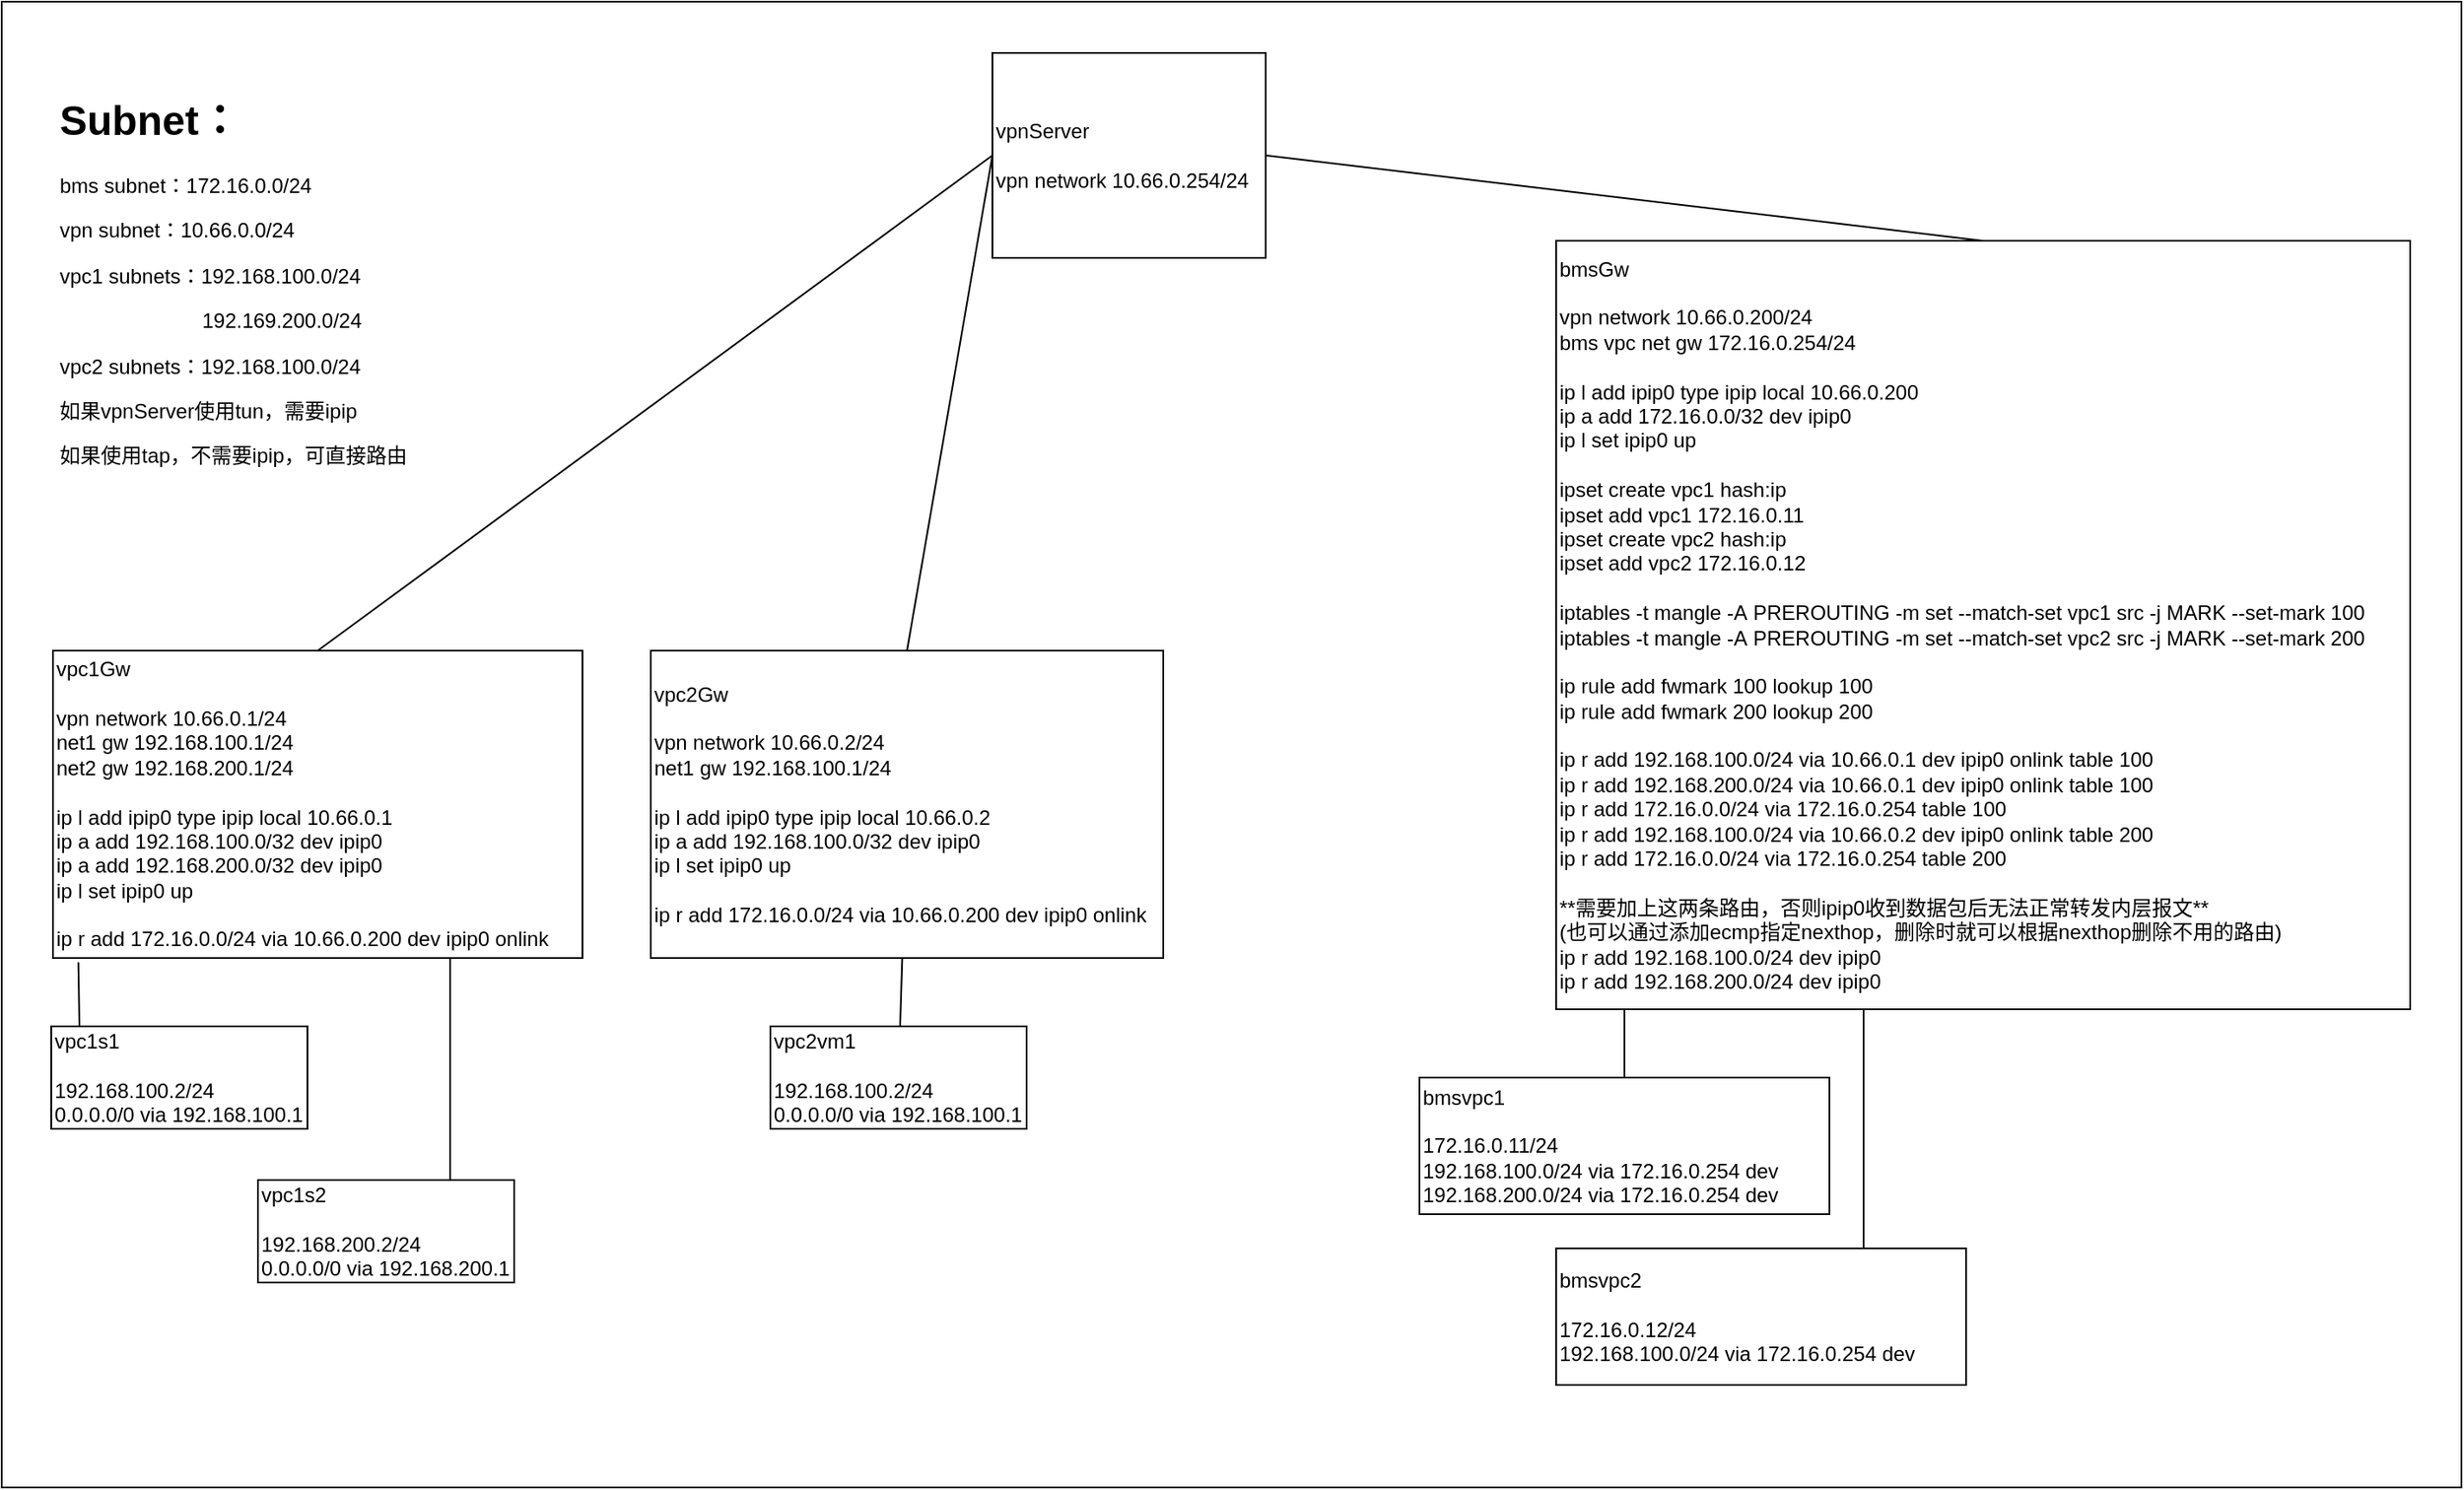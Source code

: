 <mxfile>
    <diagram id="8-gHBJNXY116IcpQowIu" name="裸金属和vpc网络互联方案">
        <mxGraphModel dx="663" dy="692" grid="1" gridSize="10" guides="1" tooltips="1" connect="1" arrows="1" fold="1" page="1" pageScale="1" pageWidth="827" pageHeight="1169" math="0" shadow="0">
            <root>
                <mxCell id="0"/>
                <mxCell id="1" parent="0"/>
                <mxCell id="3rztDwTV78hEcu9ESxNu-22" value="" style="rounded=0;whiteSpace=wrap;html=1;" parent="1" vertex="1">
                    <mxGeometry x="100" y="120" width="1440" height="870" as="geometry"/>
                </mxCell>
                <mxCell id="3rztDwTV78hEcu9ESxNu-1" value="&lt;h1&gt;Subnet：&lt;/h1&gt;&lt;p&gt;bms subnet：172.16.0.0/24&lt;/p&gt;&lt;p&gt;vpn subnet：10.66.0.0/24&lt;/p&gt;&lt;p&gt;vpc1 subnets：192.168.100.0/24&lt;/p&gt;&lt;p&gt;&amp;nbsp; &amp;nbsp; &amp;nbsp; &amp;nbsp; &amp;nbsp; &amp;nbsp; &amp;nbsp; &amp;nbsp; &amp;nbsp; &amp;nbsp; &amp;nbsp; &amp;nbsp; &amp;nbsp;192.169.200.0/24&lt;/p&gt;&lt;p&gt;vpc2 subnets：192.168.100.0/24&lt;/p&gt;&lt;p&gt;如果vpnServer使用tun，需要ipip&lt;/p&gt;&lt;p&gt;如果使用tap，不需要ipip，可直接路由&lt;/p&gt;" style="text;html=1;strokeColor=none;fillColor=none;spacing=5;spacingTop=-20;whiteSpace=wrap;overflow=hidden;rounded=0;" parent="1" vertex="1">
                    <mxGeometry x="129" y="170" width="251" height="240" as="geometry"/>
                </mxCell>
                <mxCell id="3rztDwTV78hEcu9ESxNu-18" style="edgeStyle=none;html=1;exitX=0.5;exitY=0;exitDx=0;exitDy=0;entryX=0;entryY=0.5;entryDx=0;entryDy=0;endArrow=none;endFill=0;" parent="1" source="3rztDwTV78hEcu9ESxNu-2" target="3rztDwTV78hEcu9ESxNu-12" edge="1">
                    <mxGeometry relative="1" as="geometry"/>
                </mxCell>
                <mxCell id="3rztDwTV78hEcu9ESxNu-2" value="vpc1Gw&lt;br&gt;&lt;br&gt;vpn network 10.66.0.1/24&lt;br&gt;net1 gw 192.168.100.1/24&lt;br&gt;net2 gw 192.168.200.1/24&lt;br&gt;&lt;br&gt;ip l add ipip0 type ipip local 10.66.0.1&lt;br&gt;ip a add&amp;nbsp;192.168.100.0/32 dev ipip0&lt;br&gt;ip a add&amp;nbsp;192.168.200.0/32 dev ipip0&lt;br&gt;ip l set ipip0 up&lt;br&gt;&lt;br&gt;ip r add&amp;nbsp;172.16.0.0/24 via 10.66.0.200 dev ipip0 onlink" style="rounded=0;whiteSpace=wrap;html=1;align=left;" parent="1" vertex="1">
                    <mxGeometry x="130" y="500" width="310" height="180" as="geometry"/>
                </mxCell>
                <mxCell id="3rztDwTV78hEcu9ESxNu-19" style="edgeStyle=none;html=1;exitX=0.5;exitY=0;exitDx=0;exitDy=0;endArrow=none;endFill=0;entryX=0;entryY=0.5;entryDx=0;entryDy=0;" parent="1" source="3rztDwTV78hEcu9ESxNu-3" target="3rztDwTV78hEcu9ESxNu-12" edge="1">
                    <mxGeometry relative="1" as="geometry">
                        <mxPoint x="680" y="420" as="targetPoint"/>
                    </mxGeometry>
                </mxCell>
                <mxCell id="3rztDwTV78hEcu9ESxNu-3" value="vpc2Gw&lt;br&gt;&lt;br&gt;vpn network 10.66.0.2/24&lt;br&gt;net1 gw 192.168.100.1/24&lt;br&gt;&lt;br&gt;ip l add ipip0 type ipip local 10.66.0.2&lt;br&gt;ip a add 192.168.100.0/32 dev ipip0&lt;br&gt;ip l set ipip0 up&lt;br&gt;&lt;br&gt;ip r add 172.16.0.0/24 via 10.66.0.200 dev ipip0 onlink" style="rounded=0;whiteSpace=wrap;html=1;align=left;" parent="1" vertex="1">
                    <mxGeometry x="480" y="500" width="300" height="180" as="geometry"/>
                </mxCell>
                <mxCell id="3rztDwTV78hEcu9ESxNu-8" style="edgeStyle=none;html=1;exitX=0.11;exitY=0;exitDx=0;exitDy=0;entryX=0.048;entryY=1.014;entryDx=0;entryDy=0;endArrow=none;endFill=0;entryPerimeter=0;exitPerimeter=0;" parent="1" source="3rztDwTV78hEcu9ESxNu-4" target="3rztDwTV78hEcu9ESxNu-2" edge="1">
                    <mxGeometry relative="1" as="geometry"/>
                </mxCell>
                <mxCell id="3rztDwTV78hEcu9ESxNu-4" value="vpc1s1&lt;br&gt;&lt;br&gt;192.168.100.2/24&lt;br&gt;0.0.0.0/0 via 192.168.100.1" style="rounded=0;whiteSpace=wrap;html=1;align=left;" parent="1" vertex="1">
                    <mxGeometry x="129" y="720" width="150" height="60" as="geometry"/>
                </mxCell>
                <mxCell id="3rztDwTV78hEcu9ESxNu-9" style="edgeStyle=none;html=1;exitX=0.75;exitY=0;exitDx=0;exitDy=0;entryX=0.75;entryY=1;entryDx=0;entryDy=0;endArrow=none;endFill=0;" parent="1" source="3rztDwTV78hEcu9ESxNu-5" target="3rztDwTV78hEcu9ESxNu-2" edge="1">
                    <mxGeometry relative="1" as="geometry"/>
                </mxCell>
                <mxCell id="3rztDwTV78hEcu9ESxNu-5" value="vpc1s2&lt;br&gt;&lt;br&gt;192.168.200.2/24&lt;br&gt;0.0.0.0/0 via 192.168.200.1" style="rounded=0;whiteSpace=wrap;html=1;align=left;" parent="1" vertex="1">
                    <mxGeometry x="250" y="810" width="150" height="60" as="geometry"/>
                </mxCell>
                <mxCell id="3rztDwTV78hEcu9ESxNu-11" value="" style="edgeStyle=none;html=1;endArrow=none;endFill=0;" parent="1" source="3rztDwTV78hEcu9ESxNu-6" target="3rztDwTV78hEcu9ESxNu-3" edge="1">
                    <mxGeometry relative="1" as="geometry"/>
                </mxCell>
                <mxCell id="3rztDwTV78hEcu9ESxNu-6" value="vpc2vm1&lt;br&gt;&lt;br&gt;192.168.100.2/24&lt;br&gt;0.0.0.0/0 via 192.168.100.1" style="rounded=0;whiteSpace=wrap;html=1;align=left;" parent="1" vertex="1">
                    <mxGeometry x="550" y="720" width="150" height="60" as="geometry"/>
                </mxCell>
                <mxCell id="3rztDwTV78hEcu9ESxNu-12" value="vpnServer&lt;br&gt;&lt;br&gt;vpn network&amp;nbsp;10.66.0.254/24" style="rounded=0;whiteSpace=wrap;html=1;align=left;" parent="1" vertex="1">
                    <mxGeometry x="680" y="150" width="160" height="120" as="geometry"/>
                </mxCell>
                <mxCell id="3rztDwTV78hEcu9ESxNu-20" style="edgeStyle=none;html=1;exitX=0.5;exitY=0;exitDx=0;exitDy=0;entryX=1;entryY=0.5;entryDx=0;entryDy=0;endArrow=none;endFill=0;" parent="1" source="3rztDwTV78hEcu9ESxNu-13" target="3rztDwTV78hEcu9ESxNu-12" edge="1">
                    <mxGeometry relative="1" as="geometry"/>
                </mxCell>
                <mxCell id="3rztDwTV78hEcu9ESxNu-13" value="bmsGw&lt;br&gt;&lt;br&gt;vpn network 10.66.0.200/24&lt;br&gt;bms vpc net gw&amp;nbsp;172.16.0.254/24&lt;br&gt;&lt;br&gt;ip l add ipip0 type ipip local 10.66.0.200&lt;br&gt;&lt;div&gt;ip a add 172.16.0.0/32 dev ipip0&lt;/div&gt;&lt;div&gt;ip l set ipip0 up&lt;/div&gt;&lt;div&gt;&lt;br&gt;&lt;/div&gt;&lt;div&gt;ipset create vpc1 hash:ip&lt;br&gt;&lt;/div&gt;&lt;div&gt;&lt;div&gt;ipset add vpc1 172.16.0.11&lt;/div&gt;&lt;div&gt;ipset create vpc2 hash:ip&lt;/div&gt;&lt;div&gt;ipset add vpc2 172.16.0.12&lt;/div&gt;&lt;/div&gt;&lt;div&gt;&lt;br&gt;&lt;/div&gt;&lt;div&gt;&lt;div&gt;iptables -t mangle -A&amp;nbsp;PREROUTING -m set --match-set vpc1 src -j MARK --set&lt;span style=&quot;background-color: initial;&quot;&gt;-mark 100&lt;/span&gt;&lt;/div&gt;&lt;div&gt;iptables -t mangle -A&amp;nbsp;PREROUTING -m set --match-set vpc2 src -j MARK --set&lt;span style=&quot;background-color: initial;&quot;&gt;-mark 200&lt;/span&gt;&lt;/div&gt;&lt;/div&gt;&lt;div&gt;&lt;span style=&quot;background-color: initial;&quot;&gt;&lt;br&gt;&lt;/span&gt;&lt;/div&gt;&lt;div&gt;&lt;span style=&quot;background-color: initial;&quot;&gt;ip rule add fwmark 100 lookup 100&lt;br&gt;&lt;/span&gt;&lt;/div&gt;&lt;div&gt;&lt;span style=&quot;background-color: initial;&quot;&gt;ip rule add fwmark 200 lookup 200&lt;br&gt;&lt;/span&gt;&lt;/div&gt;&lt;div&gt;&lt;span style=&quot;background-color: initial;&quot;&gt;&lt;br&gt;&lt;/span&gt;&lt;/div&gt;&lt;div&gt;&lt;span style=&quot;background-color: initial;&quot;&gt;&lt;div&gt;ip r add 192.168.100.0/24 via 10.66.0.1 dev ipip0 onlink table 100&lt;/div&gt;&lt;div&gt;ip r add 192.168.200.0/24 via 10.66.0.1 dev ipip0 onlink table 100&lt;/div&gt;&lt;div&gt;ip r add 172.16.0.0/24 via 172.16.0.254 table 100&lt;br&gt;&lt;/div&gt;&lt;div&gt;ip r add 192.168.100.0/24 via 10.66.0.2 dev ipip0 onlink table 200&lt;/div&gt;&lt;div&gt;ip r add 172.16.0.0/24 via 172.16.0.254 table 200&lt;br&gt;&lt;/div&gt;&lt;div&gt;&lt;br&gt;&lt;/div&gt;&lt;div&gt;**需要加上这两条路由，否则ipip0收到数据包后无法正常转发内层报文**&lt;/div&gt;&lt;div&gt;(也可以通过添加ecmp指定nexthop，删除时就可以根据nexthop删除不用的路由)&lt;/div&gt;&lt;div&gt;&lt;div&gt;ip r add 192.168.100.0/24 dev ipip0&lt;/div&gt;&lt;div&gt;ip r add 192.168.200.0/24 dev ipip0&lt;/div&gt;&lt;/div&gt;&lt;/span&gt;&lt;/div&gt;" style="rounded=0;whiteSpace=wrap;html=1;align=left;" parent="1" vertex="1">
                    <mxGeometry x="1010" y="260" width="500" height="450" as="geometry"/>
                </mxCell>
                <mxCell id="3rztDwTV78hEcu9ESxNu-16" style="edgeStyle=none;html=1;exitX=0.5;exitY=0;exitDx=0;exitDy=0;endArrow=none;endFill=0;" parent="1" source="3rztDwTV78hEcu9ESxNu-14" edge="1">
                    <mxGeometry relative="1" as="geometry">
                        <mxPoint x="1050" y="710" as="targetPoint"/>
                    </mxGeometry>
                </mxCell>
                <mxCell id="3rztDwTV78hEcu9ESxNu-14" value="bmsvpc1&lt;br&gt;&lt;br&gt;172.16.0.11/24&lt;br&gt;&lt;div&gt;192.168.100.0/24 via 172.16.0.254 dev&amp;nbsp;&lt;/div&gt;&lt;div&gt;192.168.200.0/24 via 172.16.0.254 dev&lt;/div&gt;" style="rounded=0;whiteSpace=wrap;html=1;align=left;" parent="1" vertex="1">
                    <mxGeometry x="930" y="750" width="240" height="80" as="geometry"/>
                </mxCell>
                <mxCell id="3rztDwTV78hEcu9ESxNu-17" style="edgeStyle=none;html=1;exitX=0.75;exitY=0;exitDx=0;exitDy=0;endArrow=none;endFill=0;" parent="1" source="3rztDwTV78hEcu9ESxNu-15" edge="1">
                    <mxGeometry relative="1" as="geometry">
                        <mxPoint x="1190" y="710" as="targetPoint"/>
                    </mxGeometry>
                </mxCell>
                <mxCell id="3rztDwTV78hEcu9ESxNu-15" value="bmsvpc2&lt;br&gt;&lt;br&gt;172.16.0.12/24&lt;br&gt;&lt;div&gt;192.168.100.0/24 via 172.16.0.254 dev&amp;nbsp;&lt;/div&gt;" style="rounded=0;whiteSpace=wrap;html=1;align=left;" parent="1" vertex="1">
                    <mxGeometry x="1010" y="850" width="240" height="80" as="geometry"/>
                </mxCell>
            </root>
        </mxGraphModel>
    </diagram>
    <diagram id="dZq-LVkajySQgP49LZSv" name="网络拓扑">
        <mxGraphModel dx="663" dy="692" grid="1" gridSize="10" guides="1" tooltips="1" connect="1" arrows="1" fold="1" page="1" pageScale="1" pageWidth="827" pageHeight="1169" math="0" shadow="0">
            <root>
                <mxCell id="0"/>
                <mxCell id="1" parent="0"/>
                <mxCell id="wxa6Qply7N931QcgyE4K-18" value="" style="rounded=0;whiteSpace=wrap;html=1;fontColor=#FFFFFF;" parent="1" vertex="1">
                    <mxGeometry y="70" width="680" height="500" as="geometry"/>
                </mxCell>
                <mxCell id="wxa6Qply7N931QcgyE4K-6" style="edgeStyle=none;html=1;exitX=0.5;exitY=0;exitDx=0;exitDy=0;entryX=0.25;entryY=1;entryDx=0;entryDy=0;endArrow=none;endFill=0;" parent="1" source="wxa6Qply7N931QcgyE4K-2" target="wxa6Qply7N931QcgyE4K-5" edge="1">
                    <mxGeometry relative="1" as="geometry"/>
                </mxCell>
                <mxCell id="wxa6Qply7N931QcgyE4K-2" value="防火墙" style="aspect=fixed;perimeter=ellipsePerimeter;html=1;align=center;shadow=0;dashed=0;spacingTop=3;image;image=img/lib/active_directory/firewall.svg;" parent="1" vertex="1">
                    <mxGeometry x="120" y="250" width="30.5" height="50" as="geometry"/>
                </mxCell>
                <mxCell id="wxa6Qply7N931QcgyE4K-7" style="edgeStyle=none;html=1;exitX=0.5;exitY=0;exitDx=0;exitDy=0;entryX=0.5;entryY=1;entryDx=0;entryDy=0;endArrow=none;endFill=0;" parent="1" source="wxa6Qply7N931QcgyE4K-3" target="wxa6Qply7N931QcgyE4K-5" edge="1">
                    <mxGeometry relative="1" as="geometry"/>
                </mxCell>
                <mxCell id="wxa6Qply7N931QcgyE4K-19" value="" style="edgeStyle=none;html=1;fontColor=#000000;endArrow=none;endFill=0;" parent="1" source="wxa6Qply7N931QcgyE4K-3" target="wxa6Qply7N931QcgyE4K-14" edge="1">
                    <mxGeometry relative="1" as="geometry"/>
                </mxCell>
                <mxCell id="wxa6Qply7N931QcgyE4K-3" value="防火墙" style="aspect=fixed;perimeter=ellipsePerimeter;html=1;align=center;shadow=0;dashed=0;spacingTop=3;image;image=img/lib/active_directory/firewall.svg;" parent="1" vertex="1">
                    <mxGeometry x="490" y="240" width="30.5" height="50" as="geometry"/>
                </mxCell>
                <mxCell id="wxa6Qply7N931QcgyE4K-4" value="VPN Server" style="sketch=0;aspect=fixed;html=1;points=[];align=center;image;fontSize=12;image=img/lib/mscae/VPN_Gateway.svg;" parent="1" vertex="1">
                    <mxGeometry x="414" y="111.5" width="45" height="50" as="geometry"/>
                </mxCell>
                <mxCell id="wxa6Qply7N931QcgyE4K-5" value="互联网" style="aspect=fixed;perimeter=ellipsePerimeter;html=1;align=center;shadow=0;dashed=0;spacingTop=3;image;image=img/lib/active_directory/internet_cloud.svg;" parent="1" vertex="1">
                    <mxGeometry x="280" y="130" width="50" height="31.5" as="geometry"/>
                </mxCell>
                <mxCell id="wxa6Qply7N931QcgyE4K-13" value="" style="edgeStyle=none;html=1;fontColor=#FFFFFF;endArrow=none;endFill=0;" parent="1" source="wxa6Qply7N931QcgyE4K-8" target="wxa6Qply7N931QcgyE4K-2" edge="1">
                    <mxGeometry relative="1" as="geometry"/>
                </mxCell>
                <mxCell id="wxa6Qply7N931QcgyE4K-8" value="vpc nat gateway" style="sketch=0;outlineConnect=0;fontColor=#000000;gradientColor=none;strokeColor=#232F3E;fillColor=#ffffff;dashed=0;verticalLabelPosition=bottom;verticalAlign=top;align=center;html=1;fontSize=12;fontStyle=0;aspect=fixed;shape=mxgraph.aws4.resourceIcon;resIcon=mxgraph.aws4.customer_gateway;labelBackgroundColor=none;" parent="1" vertex="1">
                    <mxGeometry x="60" y="360" width="60" height="60" as="geometry"/>
                </mxCell>
                <mxCell id="wxa6Qply7N931QcgyE4K-12" value="" style="edgeStyle=none;html=1;fontColor=#FFFFFF;endArrow=none;endFill=0;" parent="1" source="wxa6Qply7N931QcgyE4K-11" target="wxa6Qply7N931QcgyE4K-8" edge="1">
                    <mxGeometry relative="1" as="geometry"/>
                </mxCell>
                <mxCell id="wxa6Qply7N931QcgyE4K-11" value="vpc" style="sketch=0;outlineConnect=0;fontColor=#000000;gradientColor=none;strokeColor=#232F3E;fillColor=#ffffff;dashed=0;verticalLabelPosition=bottom;verticalAlign=top;align=center;html=1;fontSize=12;fontStyle=0;aspect=fixed;shape=mxgraph.aws4.resourceIcon;resIcon=mxgraph.aws4.virtual_private_cloud;labelBackgroundColor=none;" parent="1" vertex="1">
                    <mxGeometry x="10" y="460" width="70" height="70" as="geometry"/>
                </mxCell>
                <mxCell id="wxa6Qply7N931QcgyE4K-15" value="" style="edgeStyle=none;html=1;fontColor=#FFFFFF;endArrow=none;endFill=0;" parent="1" source="wxa6Qply7N931QcgyE4K-14" target="wxa6Qply7N931QcgyE4K-3" edge="1">
                    <mxGeometry relative="1" as="geometry"/>
                </mxCell>
                <mxCell id="wxa6Qply7N931QcgyE4K-14" value="bms vpc gateway" style="sketch=0;outlineConnect=0;fontColor=#000000;gradientColor=none;strokeColor=#232F3E;fillColor=#ffffff;dashed=0;verticalLabelPosition=bottom;verticalAlign=top;align=center;html=1;fontSize=12;fontStyle=0;aspect=fixed;shape=mxgraph.aws4.resourceIcon;resIcon=mxgraph.aws4.customer_gateway;labelBackgroundColor=none;" parent="1" vertex="1">
                    <mxGeometry x="540" y="350" width="60" height="60" as="geometry"/>
                </mxCell>
                <mxCell id="wxa6Qply7N931QcgyE4K-17" value="" style="edgeStyle=none;html=1;fontColor=#FFFFFF;endArrow=none;endFill=0;" parent="1" source="wxa6Qply7N931QcgyE4K-16" target="wxa6Qply7N931QcgyE4K-14" edge="1">
                    <mxGeometry relative="1" as="geometry"/>
                </mxCell>
                <mxCell id="wxa6Qply7N931QcgyE4K-16" value="裸金属服务器" style="aspect=fixed;perimeter=ellipsePerimeter;html=1;align=center;shadow=0;dashed=0;spacingTop=3;image;image=img/lib/active_directory/generic_server.svg;fontColor=#000000;" parent="1" vertex="1">
                    <mxGeometry x="620" y="470" width="28.0" height="50" as="geometry"/>
                </mxCell>
            </root>
        </mxGraphModel>
    </diagram>
</mxfile>